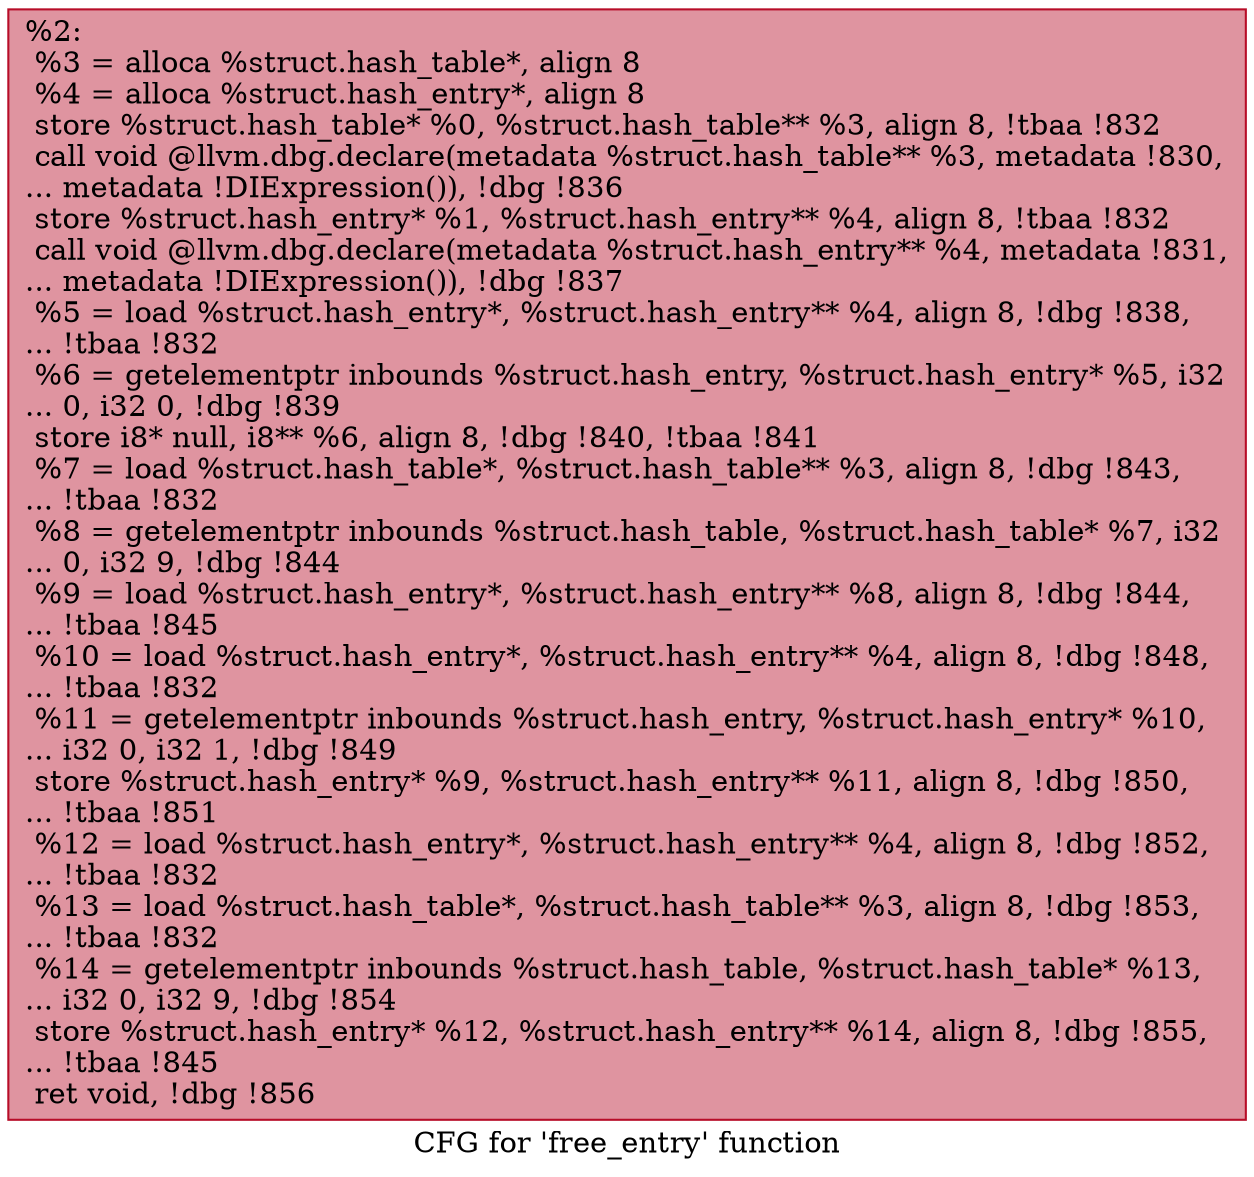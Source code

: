 digraph "CFG for 'free_entry' function" {
	label="CFG for 'free_entry' function";

	Node0x1ae5fa0 [shape=record,color="#b70d28ff", style=filled, fillcolor="#b70d2870",label="{%2:\l  %3 = alloca %struct.hash_table*, align 8\l  %4 = alloca %struct.hash_entry*, align 8\l  store %struct.hash_table* %0, %struct.hash_table** %3, align 8, !tbaa !832\l  call void @llvm.dbg.declare(metadata %struct.hash_table** %3, metadata !830,\l... metadata !DIExpression()), !dbg !836\l  store %struct.hash_entry* %1, %struct.hash_entry** %4, align 8, !tbaa !832\l  call void @llvm.dbg.declare(metadata %struct.hash_entry** %4, metadata !831,\l... metadata !DIExpression()), !dbg !837\l  %5 = load %struct.hash_entry*, %struct.hash_entry** %4, align 8, !dbg !838,\l... !tbaa !832\l  %6 = getelementptr inbounds %struct.hash_entry, %struct.hash_entry* %5, i32\l... 0, i32 0, !dbg !839\l  store i8* null, i8** %6, align 8, !dbg !840, !tbaa !841\l  %7 = load %struct.hash_table*, %struct.hash_table** %3, align 8, !dbg !843,\l... !tbaa !832\l  %8 = getelementptr inbounds %struct.hash_table, %struct.hash_table* %7, i32\l... 0, i32 9, !dbg !844\l  %9 = load %struct.hash_entry*, %struct.hash_entry** %8, align 8, !dbg !844,\l... !tbaa !845\l  %10 = load %struct.hash_entry*, %struct.hash_entry** %4, align 8, !dbg !848,\l... !tbaa !832\l  %11 = getelementptr inbounds %struct.hash_entry, %struct.hash_entry* %10,\l... i32 0, i32 1, !dbg !849\l  store %struct.hash_entry* %9, %struct.hash_entry** %11, align 8, !dbg !850,\l... !tbaa !851\l  %12 = load %struct.hash_entry*, %struct.hash_entry** %4, align 8, !dbg !852,\l... !tbaa !832\l  %13 = load %struct.hash_table*, %struct.hash_table** %3, align 8, !dbg !853,\l... !tbaa !832\l  %14 = getelementptr inbounds %struct.hash_table, %struct.hash_table* %13,\l... i32 0, i32 9, !dbg !854\l  store %struct.hash_entry* %12, %struct.hash_entry** %14, align 8, !dbg !855,\l... !tbaa !845\l  ret void, !dbg !856\l}"];
}
